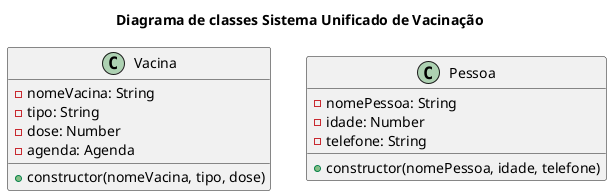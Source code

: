 @startuml

title Diagrama de classes Sistema Unificado de Vacinação

Class Vacina{
    - nomeVacina: String
    - tipo: String
    - dose: Number
    - agenda: Agenda
    + constructor(nomeVacina, tipo, dose)
}

class Pessoa{
    - nomePessoa: String
    - idade: Number
    - telefone: String
    + constructor(nomePessoa, idade, telefone)
}


@enduml
